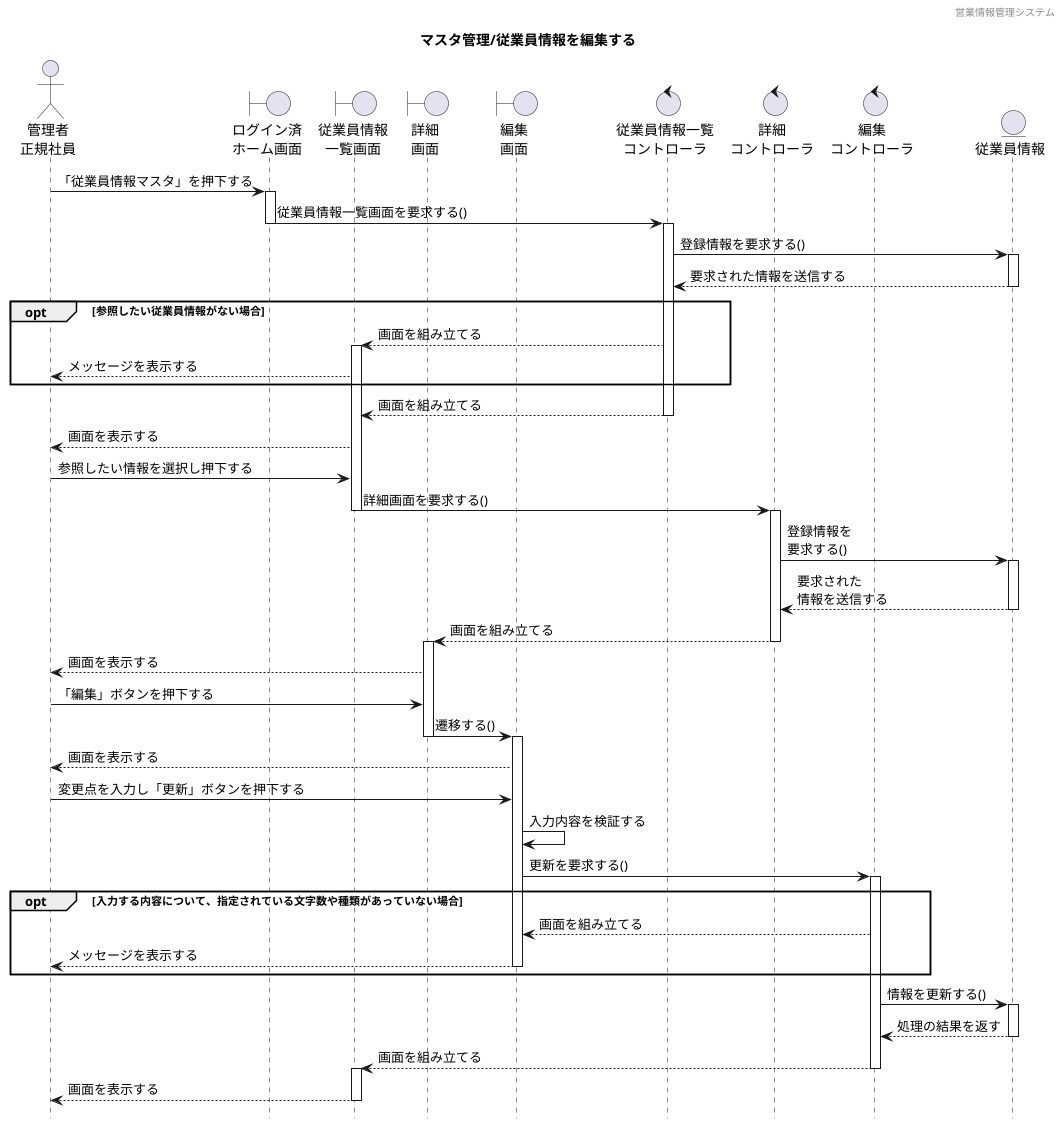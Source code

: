 @startuml ../../images/従業員情報マスタ/従業員情報管理_編集

' 下アイコン除去
hide footbox
' ヘッダー
header 営業情報管理システム
' タイトル
title マスタ管理/従業員情報を編集する


' actor "" as 
actor "管理者\n正規社員" as a1

' boundary "" as 
boundary "ログイン済\nホーム画面" as b1
boundary "従業員情報\n一覧画面" as b2
boundary "詳細\n画面" as b3
boundary "編集\n画面" as b4

' control "" as 
control "従業員情報一覧\nコントローラ" as c1
control "詳細\nコントローラ" as c2
control "編集\nコントローラ" as c3

' entity "" as
entity "従業員情報" as e1


' ログイン済みホーム画面から一覧表示までのシーケンス
a1 -> b1 : 「従業員情報マスタ」を押下する
activate b1
b1 -> c1 : 従業員情報一覧画面を要求する()
deactivate b1
activate c1
c1 -> e1 : 登録情報を要求する()
activate e1
c1 <-- e1 : 要求された情報を送信する
deactivate e1

' 代替フロー
opt 参照したい従業員情報がない場合
b2 <-- c1 : 画面を組み立てる
activate b2
a1 <-- b2 : メッセージを表示する
end

b2 <-- c1 : 画面を組み立てる
deactivate c1





a1 <-- b2 : 画面を表示する
a1 -> b2 : 参照したい情報を選択し押下する
b2 -> c2 : 詳細画面を要求する()
deactivate b2
activate c2


c2 -> e1 : 登録情報を\n要求する()
activate e1
c2 <-- e1 : 要求された\n情報を送信する
deactivate e1
b3 <-- c2 : 画面を組み立てる
deactivate c2
activate b3
a1 <-- b3 : 画面を表示する


a1 -> b3 : 「編集」ボタンを押下する
b3 -> b4 : 遷移する()
deactivate b3
activate b4
a1 <-- b4 : 画面を表示する
a1 -> b4 : 変更点を入力し「更新」ボタンを押下する
b4 -> b4 : 入力内容を検証する
b4 -> c3 : 更新を要求する()
activate c3

' 代替フロー


opt 入力する内容について、指定されている文字数や種類があっていない場合
b4 <-- c3 : 画面を組み立てる
deactivate c1
a1 <-- b4 : メッセージを表示する
deactivate b4
end


deactivate b4
activate c3
c3 -> e1 : 情報を更新する()
activate e1
c3 <-- e1 : 処理の結果を返す
deactivate e1
b2 <-- c3 : 画面を組み立てる
deactivate c3
activate b2
a1 <-- b2 : 画面を表示する
deactivate b2


@enduml